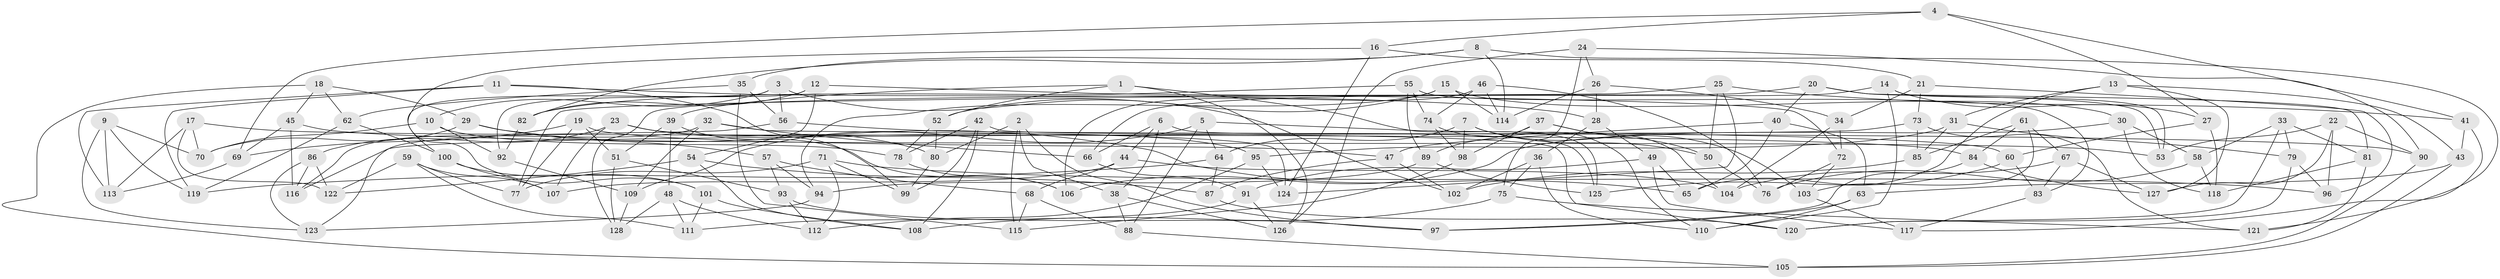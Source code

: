 // Generated by graph-tools (version 1.1) at 2025/26/03/09/25 03:26:50]
// undirected, 128 vertices, 256 edges
graph export_dot {
graph [start="1"]
  node [color=gray90,style=filled];
  1;
  2;
  3;
  4;
  5;
  6;
  7;
  8;
  9;
  10;
  11;
  12;
  13;
  14;
  15;
  16;
  17;
  18;
  19;
  20;
  21;
  22;
  23;
  24;
  25;
  26;
  27;
  28;
  29;
  30;
  31;
  32;
  33;
  34;
  35;
  36;
  37;
  38;
  39;
  40;
  41;
  42;
  43;
  44;
  45;
  46;
  47;
  48;
  49;
  50;
  51;
  52;
  53;
  54;
  55;
  56;
  57;
  58;
  59;
  60;
  61;
  62;
  63;
  64;
  65;
  66;
  67;
  68;
  69;
  70;
  71;
  72;
  73;
  74;
  75;
  76;
  77;
  78;
  79;
  80;
  81;
  82;
  83;
  84;
  85;
  86;
  87;
  88;
  89;
  90;
  91;
  92;
  93;
  94;
  95;
  96;
  97;
  98;
  99;
  100;
  101;
  102;
  103;
  104;
  105;
  106;
  107;
  108;
  109;
  110;
  111;
  112;
  113;
  114;
  115;
  116;
  117;
  118;
  119;
  120;
  121;
  122;
  123;
  124;
  125;
  126;
  127;
  128;
  1 -- 125;
  1 -- 52;
  1 -- 126;
  1 -- 39;
  2 -- 80;
  2 -- 38;
  2 -- 97;
  2 -- 115;
  3 -- 56;
  3 -- 100;
  3 -- 10;
  3 -- 102;
  4 -- 27;
  4 -- 41;
  4 -- 69;
  4 -- 16;
  5 -- 64;
  5 -- 88;
  5 -- 60;
  5 -- 109;
  6 -- 38;
  6 -- 66;
  6 -- 125;
  6 -- 44;
  7 -- 98;
  7 -- 64;
  7 -- 50;
  7 -- 103;
  8 -- 121;
  8 -- 82;
  8 -- 35;
  8 -- 114;
  9 -- 123;
  9 -- 119;
  9 -- 113;
  9 -- 70;
  10 -- 70;
  10 -- 92;
  10 -- 78;
  11 -- 119;
  11 -- 99;
  11 -- 28;
  11 -- 113;
  12 -- 54;
  12 -- 82;
  12 -- 92;
  12 -- 72;
  13 -- 65;
  13 -- 43;
  13 -- 127;
  13 -- 31;
  14 -- 66;
  14 -- 53;
  14 -- 27;
  14 -- 110;
  15 -- 30;
  15 -- 94;
  15 -- 114;
  15 -- 52;
  16 -- 21;
  16 -- 124;
  16 -- 101;
  17 -- 70;
  17 -- 113;
  17 -- 122;
  17 -- 84;
  18 -- 105;
  18 -- 45;
  18 -- 62;
  18 -- 29;
  19 -- 47;
  19 -- 69;
  19 -- 77;
  19 -- 51;
  20 -- 53;
  20 -- 40;
  20 -- 81;
  20 -- 128;
  21 -- 96;
  21 -- 34;
  21 -- 73;
  22 -- 53;
  22 -- 90;
  22 -- 96;
  22 -- 127;
  23 -- 80;
  23 -- 107;
  23 -- 95;
  23 -- 86;
  24 -- 90;
  24 -- 75;
  24 -- 126;
  24 -- 26;
  25 -- 41;
  25 -- 77;
  25 -- 124;
  25 -- 50;
  26 -- 34;
  26 -- 114;
  26 -- 28;
  27 -- 118;
  27 -- 60;
  28 -- 49;
  28 -- 36;
  29 -- 70;
  29 -- 65;
  29 -- 57;
  30 -- 118;
  30 -- 106;
  30 -- 58;
  31 -- 85;
  31 -- 95;
  31 -- 79;
  32 -- 66;
  32 -- 124;
  32 -- 109;
  32 -- 116;
  33 -- 79;
  33 -- 81;
  33 -- 58;
  33 -- 120;
  34 -- 72;
  34 -- 104;
  35 -- 115;
  35 -- 62;
  35 -- 56;
  36 -- 110;
  36 -- 102;
  36 -- 75;
  37 -- 50;
  37 -- 104;
  37 -- 98;
  37 -- 89;
  38 -- 126;
  38 -- 88;
  39 -- 106;
  39 -- 51;
  39 -- 48;
  40 -- 65;
  40 -- 47;
  40 -- 63;
  41 -- 117;
  41 -- 43;
  42 -- 120;
  42 -- 108;
  42 -- 99;
  42 -- 78;
  43 -- 105;
  43 -- 63;
  44 -- 68;
  44 -- 107;
  44 -- 104;
  45 -- 116;
  45 -- 53;
  45 -- 69;
  46 -- 106;
  46 -- 76;
  46 -- 114;
  46 -- 74;
  47 -- 87;
  47 -- 102;
  48 -- 111;
  48 -- 112;
  48 -- 128;
  49 -- 91;
  49 -- 117;
  49 -- 65;
  50 -- 76;
  51 -- 93;
  51 -- 128;
  52 -- 80;
  52 -- 78;
  54 -- 122;
  54 -- 108;
  54 -- 87;
  55 -- 82;
  55 -- 89;
  55 -- 74;
  55 -- 83;
  56 -- 123;
  56 -- 90;
  57 -- 93;
  57 -- 68;
  57 -- 94;
  58 -- 118;
  58 -- 76;
  59 -- 77;
  59 -- 111;
  59 -- 122;
  59 -- 107;
  60 -- 83;
  60 -- 125;
  61 -- 84;
  61 -- 103;
  61 -- 85;
  61 -- 67;
  62 -- 100;
  62 -- 119;
  63 -- 110;
  63 -- 97;
  64 -- 87;
  64 -- 119;
  66 -- 91;
  67 -- 83;
  67 -- 104;
  67 -- 127;
  68 -- 115;
  68 -- 88;
  69 -- 113;
  71 -- 112;
  71 -- 96;
  71 -- 77;
  71 -- 99;
  72 -- 103;
  72 -- 76;
  73 -- 121;
  73 -- 85;
  73 -- 116;
  74 -- 98;
  74 -- 110;
  75 -- 108;
  75 -- 121;
  78 -- 106;
  79 -- 120;
  79 -- 96;
  80 -- 99;
  81 -- 118;
  81 -- 121;
  82 -- 92;
  83 -- 117;
  84 -- 97;
  84 -- 127;
  85 -- 102;
  86 -- 122;
  86 -- 116;
  86 -- 123;
  87 -- 120;
  88 -- 105;
  89 -- 94;
  89 -- 125;
  90 -- 105;
  91 -- 126;
  91 -- 111;
  92 -- 109;
  93 -- 112;
  93 -- 97;
  94 -- 123;
  95 -- 124;
  95 -- 112;
  98 -- 115;
  100 -- 101;
  100 -- 107;
  101 -- 111;
  101 -- 108;
  103 -- 117;
  109 -- 128;
}
